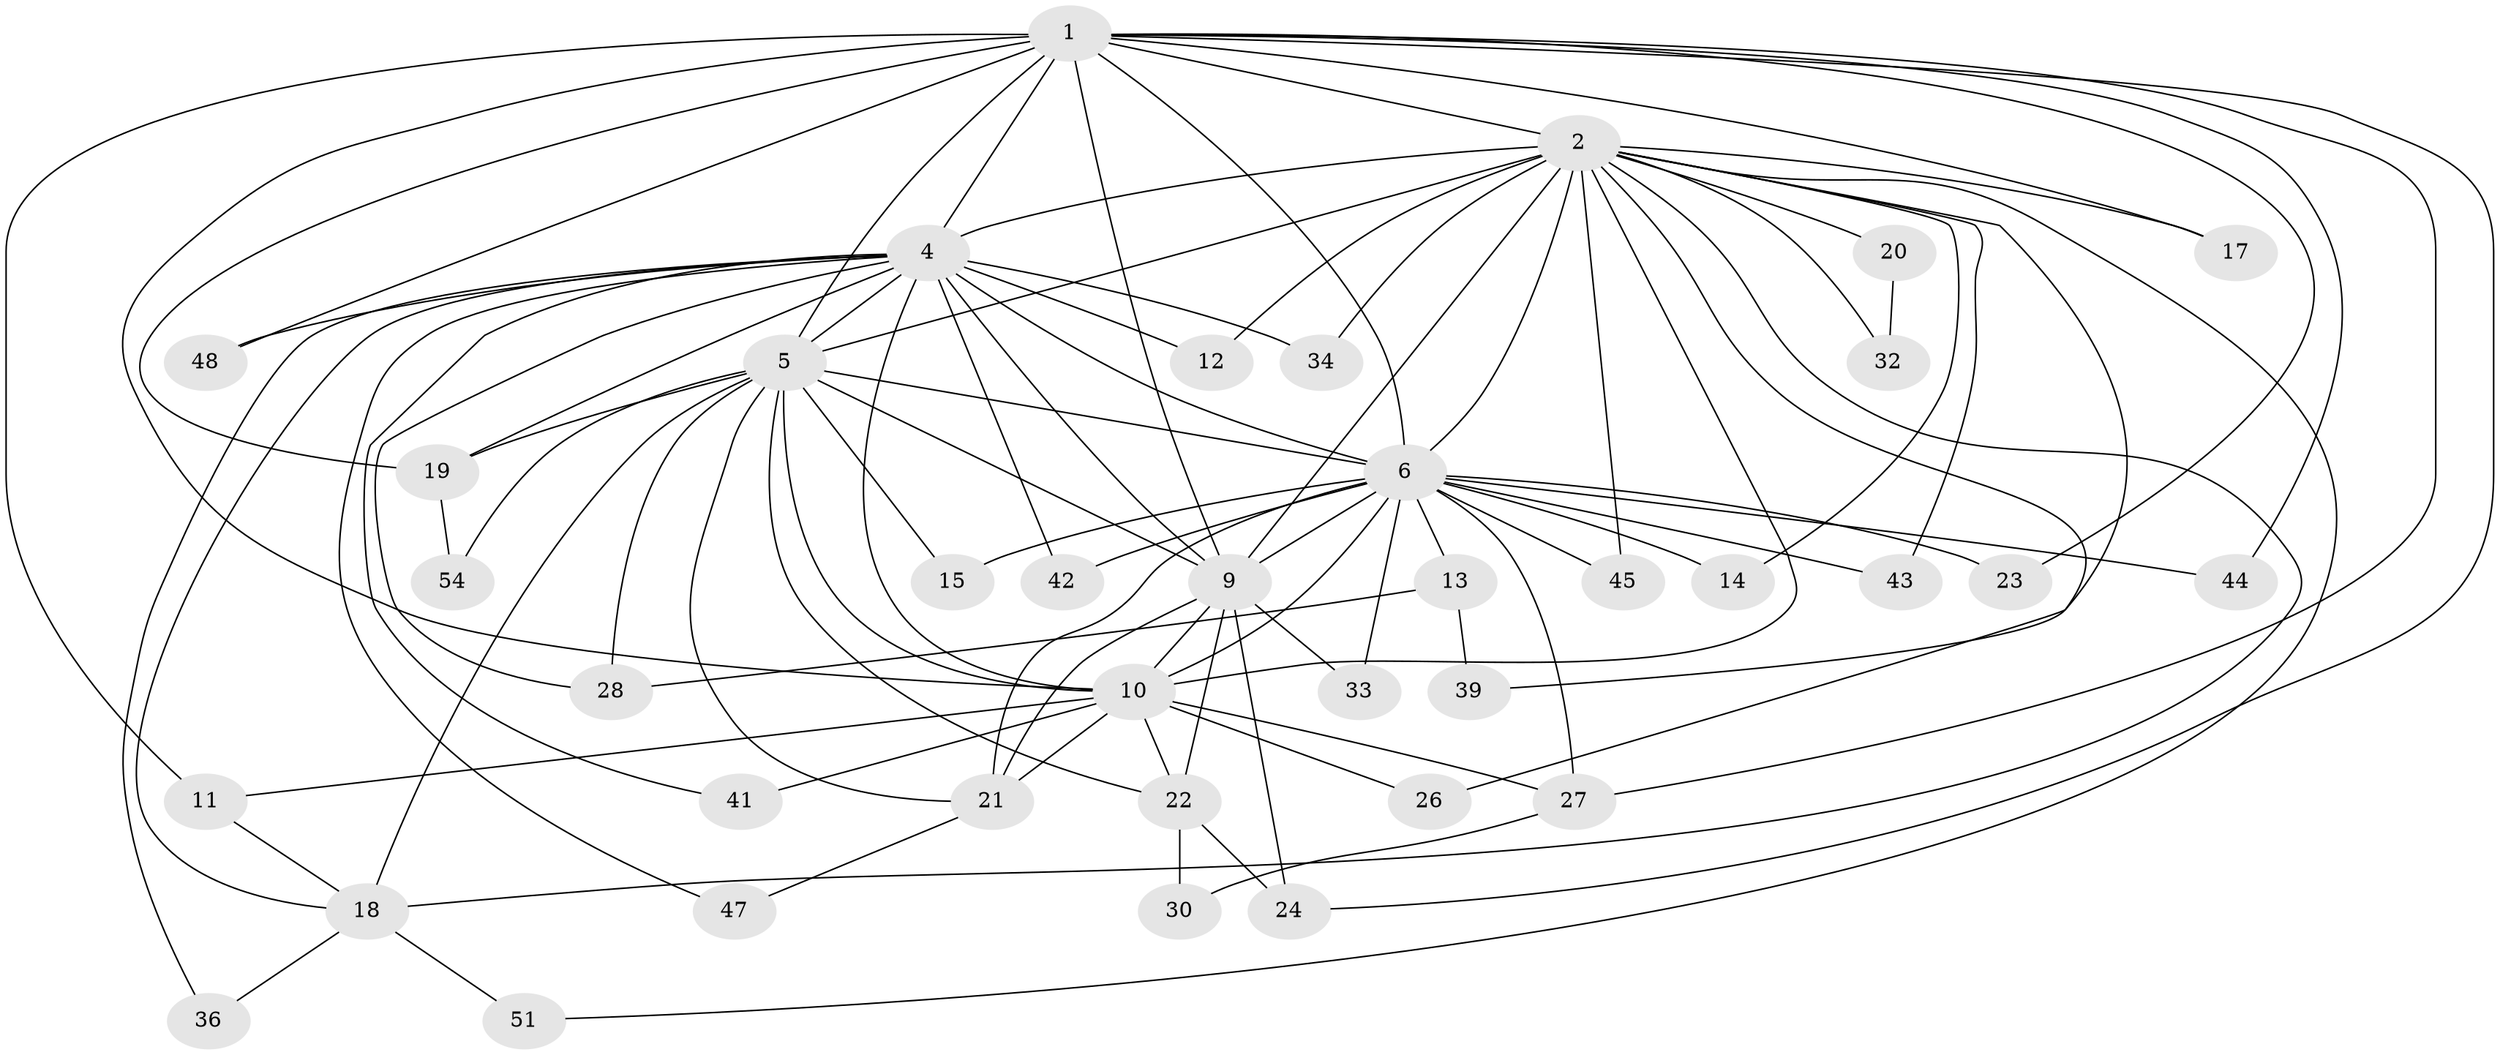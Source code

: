 // original degree distribution, {15: 0.018518518518518517, 17: 0.037037037037037035, 12: 0.018518518518518517, 13: 0.037037037037037035, 16: 0.037037037037037035, 18: 0.018518518518518517, 14: 0.018518518518518517, 3: 0.09259259259259259, 2: 0.5740740740740741, 4: 0.09259259259259259, 8: 0.018518518518518517, 5: 0.037037037037037035}
// Generated by graph-tools (version 1.1) at 2025/10/02/27/25 16:10:59]
// undirected, 38 vertices, 90 edges
graph export_dot {
graph [start="1"]
  node [color=gray90,style=filled];
  1 [super="+3"];
  2 [super="+16"];
  4 [super="+7"];
  5 [super="+38"];
  6 [super="+8"];
  9 [super="+25"];
  10 [super="+52"];
  11 [super="+50"];
  12;
  13 [super="+46"];
  14;
  15;
  17;
  18 [super="+37"];
  19 [super="+40"];
  20;
  21 [super="+35"];
  22 [super="+29"];
  23;
  24 [super="+53"];
  26;
  27 [super="+49"];
  28 [super="+31"];
  30;
  32;
  33;
  34;
  36;
  39;
  41;
  42;
  43;
  44;
  45;
  47;
  48;
  51;
  54;
  1 -- 2 [weight=3];
  1 -- 4 [weight=4];
  1 -- 5 [weight=2];
  1 -- 6 [weight=4];
  1 -- 9 [weight=2];
  1 -- 10 [weight=2];
  1 -- 19;
  1 -- 23;
  1 -- 24;
  1 -- 27;
  1 -- 48;
  1 -- 11;
  1 -- 44;
  1 -- 17;
  2 -- 4 [weight=2];
  2 -- 5;
  2 -- 6 [weight=2];
  2 -- 9;
  2 -- 10;
  2 -- 12;
  2 -- 14;
  2 -- 17;
  2 -- 20 [weight=2];
  2 -- 26;
  2 -- 32;
  2 -- 39;
  2 -- 34;
  2 -- 43;
  2 -- 45;
  2 -- 18;
  2 -- 51;
  4 -- 5 [weight=2];
  4 -- 6 [weight=4];
  4 -- 9 [weight=2];
  4 -- 10 [weight=3];
  4 -- 12;
  4 -- 41;
  4 -- 42;
  4 -- 18;
  4 -- 28;
  4 -- 34;
  4 -- 36;
  4 -- 47;
  4 -- 48;
  4 -- 19;
  5 -- 6 [weight=2];
  5 -- 9;
  5 -- 10;
  5 -- 15;
  5 -- 19;
  5 -- 22;
  5 -- 54;
  5 -- 28;
  5 -- 18;
  5 -- 21;
  6 -- 9 [weight=3];
  6 -- 10 [weight=2];
  6 -- 13 [weight=2];
  6 -- 15;
  6 -- 23;
  6 -- 43;
  6 -- 14;
  6 -- 21;
  6 -- 27;
  6 -- 33;
  6 -- 42;
  6 -- 44;
  6 -- 45;
  9 -- 10;
  9 -- 22;
  9 -- 33;
  9 -- 24;
  9 -- 21;
  10 -- 11;
  10 -- 21;
  10 -- 26;
  10 -- 41;
  10 -- 22;
  10 -- 27;
  11 -- 18;
  13 -- 39;
  13 -- 28;
  18 -- 36;
  18 -- 51;
  19 -- 54;
  20 -- 32;
  21 -- 47;
  22 -- 24;
  22 -- 30;
  27 -- 30;
}
